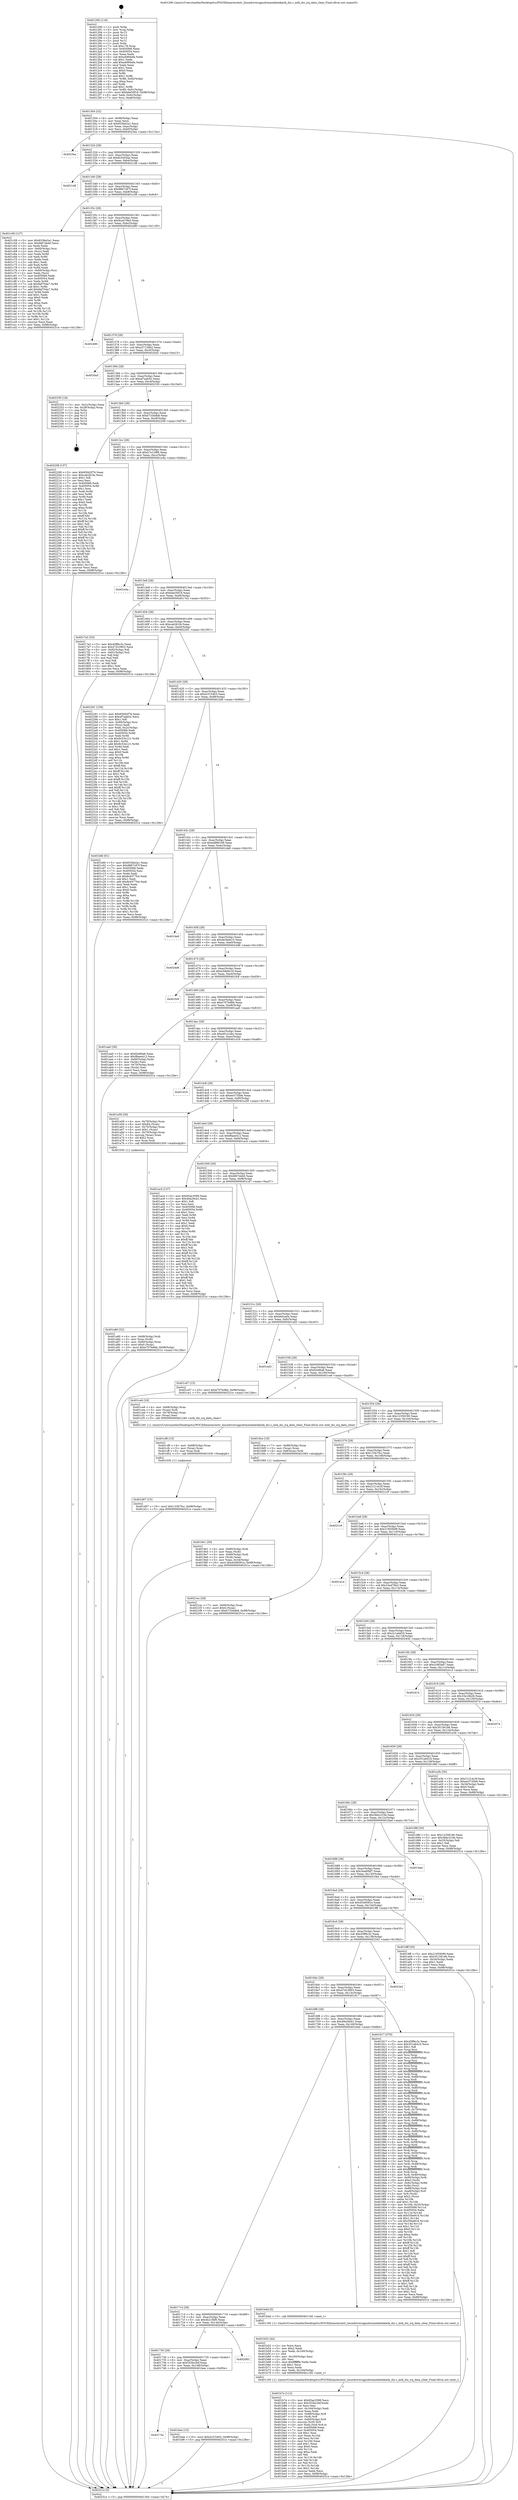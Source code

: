 digraph "0x401290" {
  label = "0x401290 (/mnt/c/Users/mathe/Desktop/tcc/POCII/binaries/extr_linuxdriversgpudrmmediatekmtk_dsi.c_mtk_dsi_irq_data_clear_Final-ollvm.out::main(0))"
  labelloc = "t"
  node[shape=record]

  Entry [label="",width=0.3,height=0.3,shape=circle,fillcolor=black,style=filled]
  "0x401304" [label="{
     0x401304 [32]\l
     | [instrs]\l
     &nbsp;&nbsp;0x401304 \<+6\>: mov -0x98(%rbp),%eax\l
     &nbsp;&nbsp;0x40130a \<+2\>: mov %eax,%ecx\l
     &nbsp;&nbsp;0x40130c \<+6\>: sub $0x8336e2a1,%ecx\l
     &nbsp;&nbsp;0x401312 \<+6\>: mov %eax,-0xac(%rbp)\l
     &nbsp;&nbsp;0x401318 \<+6\>: mov %ecx,-0xb0(%rbp)\l
     &nbsp;&nbsp;0x40131e \<+6\>: je 00000000004023ea \<main+0x115a\>\l
  }"]
  "0x4023ea" [label="{
     0x4023ea\l
  }", style=dashed]
  "0x401324" [label="{
     0x401324 [28]\l
     | [instrs]\l
     &nbsp;&nbsp;0x401324 \<+5\>: jmp 0000000000401329 \<main+0x99\>\l
     &nbsp;&nbsp;0x401329 \<+6\>: mov -0xac(%rbp),%eax\l
     &nbsp;&nbsp;0x40132f \<+5\>: sub $0x8c5450ae,%eax\l
     &nbsp;&nbsp;0x401334 \<+6\>: mov %eax,-0xb4(%rbp)\l
     &nbsp;&nbsp;0x40133a \<+6\>: je 00000000004021d8 \<main+0xf48\>\l
  }"]
  Exit [label="",width=0.3,height=0.3,shape=circle,fillcolor=black,style=filled,peripheries=2]
  "0x4021d8" [label="{
     0x4021d8\l
  }", style=dashed]
  "0x401340" [label="{
     0x401340 [28]\l
     | [instrs]\l
     &nbsp;&nbsp;0x401340 \<+5\>: jmp 0000000000401345 \<main+0xb5\>\l
     &nbsp;&nbsp;0x401345 \<+6\>: mov -0xac(%rbp),%eax\l
     &nbsp;&nbsp;0x40134b \<+5\>: sub $0x9867c87f,%eax\l
     &nbsp;&nbsp;0x401350 \<+6\>: mov %eax,-0xb8(%rbp)\l
     &nbsp;&nbsp;0x401356 \<+6\>: je 0000000000401c58 \<main+0x9c8\>\l
  }"]
  "0x401d07" [label="{
     0x401d07 [15]\l
     | [instrs]\l
     &nbsp;&nbsp;0x401d07 \<+10\>: movl $0x133b7fcc,-0x98(%rbp)\l
     &nbsp;&nbsp;0x401d11 \<+5\>: jmp 000000000040251e \<main+0x128e\>\l
  }"]
  "0x401c58" [label="{
     0x401c58 [127]\l
     | [instrs]\l
     &nbsp;&nbsp;0x401c58 \<+5\>: mov $0x8336e2a1,%eax\l
     &nbsp;&nbsp;0x401c5d \<+5\>: mov $0xfd67de40,%ecx\l
     &nbsp;&nbsp;0x401c62 \<+2\>: xor %edx,%edx\l
     &nbsp;&nbsp;0x401c64 \<+4\>: mov -0x60(%rbp),%rsi\l
     &nbsp;&nbsp;0x401c68 \<+2\>: mov (%rsi),%edi\l
     &nbsp;&nbsp;0x401c6a \<+3\>: mov %edx,%r8d\l
     &nbsp;&nbsp;0x401c6d \<+3\>: sub %edi,%r8d\l
     &nbsp;&nbsp;0x401c70 \<+2\>: mov %edx,%edi\l
     &nbsp;&nbsp;0x401c72 \<+3\>: sub $0x1,%edi\l
     &nbsp;&nbsp;0x401c75 \<+3\>: add %edi,%r8d\l
     &nbsp;&nbsp;0x401c78 \<+3\>: sub %r8d,%edx\l
     &nbsp;&nbsp;0x401c7b \<+4\>: mov -0x60(%rbp),%rsi\l
     &nbsp;&nbsp;0x401c7f \<+2\>: mov %edx,(%rsi)\l
     &nbsp;&nbsp;0x401c81 \<+7\>: mov 0x405068,%edx\l
     &nbsp;&nbsp;0x401c88 \<+7\>: mov 0x405054,%edi\l
     &nbsp;&nbsp;0x401c8f \<+3\>: mov %edx,%r8d\l
     &nbsp;&nbsp;0x401c92 \<+7\>: sub $0x9af70da7,%r8d\l
     &nbsp;&nbsp;0x401c99 \<+4\>: sub $0x1,%r8d\l
     &nbsp;&nbsp;0x401c9d \<+7\>: add $0x9af70da7,%r8d\l
     &nbsp;&nbsp;0x401ca4 \<+4\>: imul %r8d,%edx\l
     &nbsp;&nbsp;0x401ca8 \<+3\>: and $0x1,%edx\l
     &nbsp;&nbsp;0x401cab \<+3\>: cmp $0x0,%edx\l
     &nbsp;&nbsp;0x401cae \<+4\>: sete %r9b\l
     &nbsp;&nbsp;0x401cb2 \<+3\>: cmp $0xa,%edi\l
     &nbsp;&nbsp;0x401cb5 \<+4\>: setl %r10b\l
     &nbsp;&nbsp;0x401cb9 \<+3\>: mov %r9b,%r11b\l
     &nbsp;&nbsp;0x401cbc \<+3\>: and %r10b,%r11b\l
     &nbsp;&nbsp;0x401cbf \<+3\>: xor %r10b,%r9b\l
     &nbsp;&nbsp;0x401cc2 \<+3\>: or %r9b,%r11b\l
     &nbsp;&nbsp;0x401cc5 \<+4\>: test $0x1,%r11b\l
     &nbsp;&nbsp;0x401cc9 \<+3\>: cmovne %ecx,%eax\l
     &nbsp;&nbsp;0x401ccc \<+6\>: mov %eax,-0x98(%rbp)\l
     &nbsp;&nbsp;0x401cd2 \<+5\>: jmp 000000000040251e \<main+0x128e\>\l
  }"]
  "0x40135c" [label="{
     0x40135c [28]\l
     | [instrs]\l
     &nbsp;&nbsp;0x40135c \<+5\>: jmp 0000000000401361 \<main+0xd1\>\l
     &nbsp;&nbsp;0x401361 \<+6\>: mov -0xac(%rbp),%eax\l
     &nbsp;&nbsp;0x401367 \<+5\>: sub $0x9ca479a0,%eax\l
     &nbsp;&nbsp;0x40136c \<+6\>: mov %eax,-0xbc(%rbp)\l
     &nbsp;&nbsp;0x401372 \<+6\>: je 0000000000402480 \<main+0x11f0\>\l
  }"]
  "0x401cf8" [label="{
     0x401cf8 [15]\l
     | [instrs]\l
     &nbsp;&nbsp;0x401cf8 \<+4\>: mov -0x68(%rbp),%rax\l
     &nbsp;&nbsp;0x401cfc \<+3\>: mov (%rax),%rax\l
     &nbsp;&nbsp;0x401cff \<+3\>: mov %rax,%rdi\l
     &nbsp;&nbsp;0x401d02 \<+5\>: call 0000000000401030 \<free@plt\>\l
     | [calls]\l
     &nbsp;&nbsp;0x401030 \{1\} (unknown)\l
  }"]
  "0x402480" [label="{
     0x402480\l
  }", style=dashed]
  "0x401378" [label="{
     0x401378 [28]\l
     | [instrs]\l
     &nbsp;&nbsp;0x401378 \<+5\>: jmp 000000000040137d \<main+0xed\>\l
     &nbsp;&nbsp;0x40137d \<+6\>: mov -0xac(%rbp),%eax\l
     &nbsp;&nbsp;0x401383 \<+5\>: sub $0xa37126b2,%eax\l
     &nbsp;&nbsp;0x401388 \<+6\>: mov %eax,-0xc0(%rbp)\l
     &nbsp;&nbsp;0x40138e \<+6\>: je 00000000004020a5 \<main+0xe15\>\l
  }"]
  "0x40174c" [label="{
     0x40174c\l
  }", style=dashed]
  "0x4020a5" [label="{
     0x4020a5\l
  }", style=dashed]
  "0x401394" [label="{
     0x401394 [28]\l
     | [instrs]\l
     &nbsp;&nbsp;0x401394 \<+5\>: jmp 0000000000401399 \<main+0x109\>\l
     &nbsp;&nbsp;0x401399 \<+6\>: mov -0xac(%rbp),%eax\l
     &nbsp;&nbsp;0x40139f \<+5\>: sub $0xaf7aab52,%eax\l
     &nbsp;&nbsp;0x4013a4 \<+6\>: mov %eax,-0xc4(%rbp)\l
     &nbsp;&nbsp;0x4013aa \<+6\>: je 0000000000402330 \<main+0x10a0\>\l
  }"]
  "0x401bee" [label="{
     0x401bee [15]\l
     | [instrs]\l
     &nbsp;&nbsp;0x401bee \<+10\>: movl $0xd1f15403,-0x98(%rbp)\l
     &nbsp;&nbsp;0x401bf8 \<+5\>: jmp 000000000040251e \<main+0x128e\>\l
  }"]
  "0x402330" [label="{
     0x402330 [18]\l
     | [instrs]\l
     &nbsp;&nbsp;0x402330 \<+3\>: mov -0x2c(%rbp),%eax\l
     &nbsp;&nbsp;0x402333 \<+4\>: lea -0x28(%rbp),%rsp\l
     &nbsp;&nbsp;0x402337 \<+1\>: pop %rbx\l
     &nbsp;&nbsp;0x402338 \<+2\>: pop %r12\l
     &nbsp;&nbsp;0x40233a \<+2\>: pop %r13\l
     &nbsp;&nbsp;0x40233c \<+2\>: pop %r14\l
     &nbsp;&nbsp;0x40233e \<+2\>: pop %r15\l
     &nbsp;&nbsp;0x402340 \<+1\>: pop %rbp\l
     &nbsp;&nbsp;0x402341 \<+1\>: ret\l
  }"]
  "0x4013b0" [label="{
     0x4013b0 [28]\l
     | [instrs]\l
     &nbsp;&nbsp;0x4013b0 \<+5\>: jmp 00000000004013b5 \<main+0x125\>\l
     &nbsp;&nbsp;0x4013b5 \<+6\>: mov -0xac(%rbp),%eax\l
     &nbsp;&nbsp;0x4013bb \<+5\>: sub $0xb733ddb8,%eax\l
     &nbsp;&nbsp;0x4013c0 \<+6\>: mov %eax,-0xc8(%rbp)\l
     &nbsp;&nbsp;0x4013c6 \<+6\>: je 0000000000402208 \<main+0xf78\>\l
  }"]
  "0x401730" [label="{
     0x401730 [28]\l
     | [instrs]\l
     &nbsp;&nbsp;0x401730 \<+5\>: jmp 0000000000401735 \<main+0x4a5\>\l
     &nbsp;&nbsp;0x401735 \<+6\>: mov -0xac(%rbp),%eax\l
     &nbsp;&nbsp;0x40173b \<+5\>: sub $0x553bc2bf,%eax\l
     &nbsp;&nbsp;0x401740 \<+6\>: mov %eax,-0x148(%rbp)\l
     &nbsp;&nbsp;0x401746 \<+6\>: je 0000000000401bee \<main+0x95e\>\l
  }"]
  "0x402208" [label="{
     0x402208 [137]\l
     | [instrs]\l
     &nbsp;&nbsp;0x402208 \<+5\>: mov $0x650d2f76,%eax\l
     &nbsp;&nbsp;0x40220d \<+5\>: mov $0xcab261fe,%ecx\l
     &nbsp;&nbsp;0x402212 \<+2\>: mov $0x1,%dl\l
     &nbsp;&nbsp;0x402214 \<+2\>: xor %esi,%esi\l
     &nbsp;&nbsp;0x402216 \<+7\>: mov 0x405068,%edi\l
     &nbsp;&nbsp;0x40221d \<+8\>: mov 0x405054,%r8d\l
     &nbsp;&nbsp;0x402225 \<+3\>: sub $0x1,%esi\l
     &nbsp;&nbsp;0x402228 \<+3\>: mov %edi,%r9d\l
     &nbsp;&nbsp;0x40222b \<+3\>: add %esi,%r9d\l
     &nbsp;&nbsp;0x40222e \<+4\>: imul %r9d,%edi\l
     &nbsp;&nbsp;0x402232 \<+3\>: and $0x1,%edi\l
     &nbsp;&nbsp;0x402235 \<+3\>: cmp $0x0,%edi\l
     &nbsp;&nbsp;0x402238 \<+4\>: sete %r10b\l
     &nbsp;&nbsp;0x40223c \<+4\>: cmp $0xa,%r8d\l
     &nbsp;&nbsp;0x402240 \<+4\>: setl %r11b\l
     &nbsp;&nbsp;0x402244 \<+3\>: mov %r10b,%bl\l
     &nbsp;&nbsp;0x402247 \<+3\>: xor $0xff,%bl\l
     &nbsp;&nbsp;0x40224a \<+3\>: mov %r11b,%r14b\l
     &nbsp;&nbsp;0x40224d \<+4\>: xor $0xff,%r14b\l
     &nbsp;&nbsp;0x402251 \<+3\>: xor $0x1,%dl\l
     &nbsp;&nbsp;0x402254 \<+3\>: mov %bl,%r15b\l
     &nbsp;&nbsp;0x402257 \<+4\>: and $0xff,%r15b\l
     &nbsp;&nbsp;0x40225b \<+3\>: and %dl,%r10b\l
     &nbsp;&nbsp;0x40225e \<+3\>: mov %r14b,%r12b\l
     &nbsp;&nbsp;0x402261 \<+4\>: and $0xff,%r12b\l
     &nbsp;&nbsp;0x402265 \<+3\>: and %dl,%r11b\l
     &nbsp;&nbsp;0x402268 \<+3\>: or %r10b,%r15b\l
     &nbsp;&nbsp;0x40226b \<+3\>: or %r11b,%r12b\l
     &nbsp;&nbsp;0x40226e \<+3\>: xor %r12b,%r15b\l
     &nbsp;&nbsp;0x402271 \<+3\>: or %r14b,%bl\l
     &nbsp;&nbsp;0x402274 \<+3\>: xor $0xff,%bl\l
     &nbsp;&nbsp;0x402277 \<+3\>: or $0x1,%dl\l
     &nbsp;&nbsp;0x40227a \<+2\>: and %dl,%bl\l
     &nbsp;&nbsp;0x40227c \<+3\>: or %bl,%r15b\l
     &nbsp;&nbsp;0x40227f \<+4\>: test $0x1,%r15b\l
     &nbsp;&nbsp;0x402283 \<+3\>: cmovne %ecx,%eax\l
     &nbsp;&nbsp;0x402286 \<+6\>: mov %eax,-0x98(%rbp)\l
     &nbsp;&nbsp;0x40228c \<+5\>: jmp 000000000040251e \<main+0x128e\>\l
  }"]
  "0x4013cc" [label="{
     0x4013cc [28]\l
     | [instrs]\l
     &nbsp;&nbsp;0x4013cc \<+5\>: jmp 00000000004013d1 \<main+0x141\>\l
     &nbsp;&nbsp;0x4013d1 \<+6\>: mov -0xac(%rbp),%eax\l
     &nbsp;&nbsp;0x4013d7 \<+5\>: sub $0xb7e129f6,%eax\l
     &nbsp;&nbsp;0x4013dc \<+6\>: mov %eax,-0xcc(%rbp)\l
     &nbsp;&nbsp;0x4013e2 \<+6\>: je 0000000000401e4a \<main+0xbba\>\l
  }"]
  "0x402083" [label="{
     0x402083\l
  }", style=dashed]
  "0x401e4a" [label="{
     0x401e4a\l
  }", style=dashed]
  "0x4013e8" [label="{
     0x4013e8 [28]\l
     | [instrs]\l
     &nbsp;&nbsp;0x4013e8 \<+5\>: jmp 00000000004013ed \<main+0x15d\>\l
     &nbsp;&nbsp;0x4013ed \<+6\>: mov -0xac(%rbp),%eax\l
     &nbsp;&nbsp;0x4013f3 \<+5\>: sub $0xbde30f18,%eax\l
     &nbsp;&nbsp;0x4013f8 \<+6\>: mov %eax,-0xd0(%rbp)\l
     &nbsp;&nbsp;0x4013fe \<+6\>: je 00000000004017e2 \<main+0x552\>\l
  }"]
  "0x401b7e" [label="{
     0x401b7e [112]\l
     | [instrs]\l
     &nbsp;&nbsp;0x401b7e \<+5\>: mov $0x65ac3598,%ecx\l
     &nbsp;&nbsp;0x401b83 \<+5\>: mov $0x553bc2bf,%edx\l
     &nbsp;&nbsp;0x401b88 \<+2\>: xor %esi,%esi\l
     &nbsp;&nbsp;0x401b8a \<+6\>: mov -0x164(%rbp),%edi\l
     &nbsp;&nbsp;0x401b90 \<+3\>: imul %eax,%edi\l
     &nbsp;&nbsp;0x401b93 \<+4\>: mov -0x68(%rbp),%r8\l
     &nbsp;&nbsp;0x401b97 \<+3\>: mov (%r8),%r8\l
     &nbsp;&nbsp;0x401b9a \<+4\>: mov -0x60(%rbp),%r9\l
     &nbsp;&nbsp;0x401b9e \<+3\>: movslq (%r9),%r9\l
     &nbsp;&nbsp;0x401ba1 \<+4\>: mov %edi,(%r8,%r9,4)\l
     &nbsp;&nbsp;0x401ba5 \<+7\>: mov 0x405068,%eax\l
     &nbsp;&nbsp;0x401bac \<+7\>: mov 0x405054,%edi\l
     &nbsp;&nbsp;0x401bb3 \<+3\>: sub $0x1,%esi\l
     &nbsp;&nbsp;0x401bb6 \<+3\>: mov %eax,%r10d\l
     &nbsp;&nbsp;0x401bb9 \<+3\>: add %esi,%r10d\l
     &nbsp;&nbsp;0x401bbc \<+4\>: imul %r10d,%eax\l
     &nbsp;&nbsp;0x401bc0 \<+3\>: and $0x1,%eax\l
     &nbsp;&nbsp;0x401bc3 \<+3\>: cmp $0x0,%eax\l
     &nbsp;&nbsp;0x401bc6 \<+4\>: sete %r11b\l
     &nbsp;&nbsp;0x401bca \<+3\>: cmp $0xa,%edi\l
     &nbsp;&nbsp;0x401bcd \<+3\>: setl %bl\l
     &nbsp;&nbsp;0x401bd0 \<+3\>: mov %r11b,%r14b\l
     &nbsp;&nbsp;0x401bd3 \<+3\>: and %bl,%r14b\l
     &nbsp;&nbsp;0x401bd6 \<+3\>: xor %bl,%r11b\l
     &nbsp;&nbsp;0x401bd9 \<+3\>: or %r11b,%r14b\l
     &nbsp;&nbsp;0x401bdc \<+4\>: test $0x1,%r14b\l
     &nbsp;&nbsp;0x401be0 \<+3\>: cmovne %edx,%ecx\l
     &nbsp;&nbsp;0x401be3 \<+6\>: mov %ecx,-0x98(%rbp)\l
     &nbsp;&nbsp;0x401be9 \<+5\>: jmp 000000000040251e \<main+0x128e\>\l
  }"]
  "0x4017e2" [label="{
     0x4017e2 [53]\l
     | [instrs]\l
     &nbsp;&nbsp;0x4017e2 \<+5\>: mov $0x45ff4c3c,%eax\l
     &nbsp;&nbsp;0x4017e7 \<+5\>: mov $0x47d10903,%ecx\l
     &nbsp;&nbsp;0x4017ec \<+6\>: mov -0x92(%rbp),%dl\l
     &nbsp;&nbsp;0x4017f2 \<+7\>: mov -0x91(%rbp),%sil\l
     &nbsp;&nbsp;0x4017f9 \<+3\>: mov %dl,%dil\l
     &nbsp;&nbsp;0x4017fc \<+3\>: and %sil,%dil\l
     &nbsp;&nbsp;0x4017ff \<+3\>: xor %sil,%dl\l
     &nbsp;&nbsp;0x401802 \<+3\>: or %dl,%dil\l
     &nbsp;&nbsp;0x401805 \<+4\>: test $0x1,%dil\l
     &nbsp;&nbsp;0x401809 \<+3\>: cmovne %ecx,%eax\l
     &nbsp;&nbsp;0x40180c \<+6\>: mov %eax,-0x98(%rbp)\l
     &nbsp;&nbsp;0x401812 \<+5\>: jmp 000000000040251e \<main+0x128e\>\l
  }"]
  "0x401404" [label="{
     0x401404 [28]\l
     | [instrs]\l
     &nbsp;&nbsp;0x401404 \<+5\>: jmp 0000000000401409 \<main+0x179\>\l
     &nbsp;&nbsp;0x401409 \<+6\>: mov -0xac(%rbp),%eax\l
     &nbsp;&nbsp;0x40140f \<+5\>: sub $0xcab261fe,%eax\l
     &nbsp;&nbsp;0x401414 \<+6\>: mov %eax,-0xd4(%rbp)\l
     &nbsp;&nbsp;0x40141a \<+6\>: je 0000000000402291 \<main+0x1001\>\l
  }"]
  "0x40251e" [label="{
     0x40251e [5]\l
     | [instrs]\l
     &nbsp;&nbsp;0x40251e \<+5\>: jmp 0000000000401304 \<main+0x74\>\l
  }"]
  "0x401290" [label="{
     0x401290 [116]\l
     | [instrs]\l
     &nbsp;&nbsp;0x401290 \<+1\>: push %rbp\l
     &nbsp;&nbsp;0x401291 \<+3\>: mov %rsp,%rbp\l
     &nbsp;&nbsp;0x401294 \<+2\>: push %r15\l
     &nbsp;&nbsp;0x401296 \<+2\>: push %r14\l
     &nbsp;&nbsp;0x401298 \<+2\>: push %r13\l
     &nbsp;&nbsp;0x40129a \<+2\>: push %r12\l
     &nbsp;&nbsp;0x40129c \<+1\>: push %rbx\l
     &nbsp;&nbsp;0x40129d \<+7\>: sub $0x178,%rsp\l
     &nbsp;&nbsp;0x4012a4 \<+7\>: mov 0x405068,%eax\l
     &nbsp;&nbsp;0x4012ab \<+7\>: mov 0x405054,%ecx\l
     &nbsp;&nbsp;0x4012b2 \<+2\>: mov %eax,%edx\l
     &nbsp;&nbsp;0x4012b4 \<+6\>: sub $0xa4994efe,%edx\l
     &nbsp;&nbsp;0x4012ba \<+3\>: sub $0x1,%edx\l
     &nbsp;&nbsp;0x4012bd \<+6\>: add $0xa4994efe,%edx\l
     &nbsp;&nbsp;0x4012c3 \<+3\>: imul %edx,%eax\l
     &nbsp;&nbsp;0x4012c6 \<+3\>: and $0x1,%eax\l
     &nbsp;&nbsp;0x4012c9 \<+3\>: cmp $0x0,%eax\l
     &nbsp;&nbsp;0x4012cc \<+4\>: sete %r8b\l
     &nbsp;&nbsp;0x4012d0 \<+4\>: and $0x1,%r8b\l
     &nbsp;&nbsp;0x4012d4 \<+7\>: mov %r8b,-0x92(%rbp)\l
     &nbsp;&nbsp;0x4012db \<+3\>: cmp $0xa,%ecx\l
     &nbsp;&nbsp;0x4012de \<+4\>: setl %r8b\l
     &nbsp;&nbsp;0x4012e2 \<+4\>: and $0x1,%r8b\l
     &nbsp;&nbsp;0x4012e6 \<+7\>: mov %r8b,-0x91(%rbp)\l
     &nbsp;&nbsp;0x4012ed \<+10\>: movl $0xbde30f18,-0x98(%rbp)\l
     &nbsp;&nbsp;0x4012f7 \<+6\>: mov %edi,-0x9c(%rbp)\l
     &nbsp;&nbsp;0x4012fd \<+7\>: mov %rsi,-0xa8(%rbp)\l
  }"]
  "0x401b52" [label="{
     0x401b52 [44]\l
     | [instrs]\l
     &nbsp;&nbsp;0x401b52 \<+2\>: xor %ecx,%ecx\l
     &nbsp;&nbsp;0x401b54 \<+5\>: mov $0x2,%edx\l
     &nbsp;&nbsp;0x401b59 \<+6\>: mov %edx,-0x160(%rbp)\l
     &nbsp;&nbsp;0x401b5f \<+1\>: cltd\l
     &nbsp;&nbsp;0x401b60 \<+6\>: mov -0x160(%rbp),%esi\l
     &nbsp;&nbsp;0x401b66 \<+2\>: idiv %esi\l
     &nbsp;&nbsp;0x401b68 \<+6\>: imul $0xfffffffe,%edx,%edx\l
     &nbsp;&nbsp;0x401b6e \<+3\>: sub $0x1,%ecx\l
     &nbsp;&nbsp;0x401b71 \<+2\>: sub %ecx,%edx\l
     &nbsp;&nbsp;0x401b73 \<+6\>: mov %edx,-0x164(%rbp)\l
     &nbsp;&nbsp;0x401b79 \<+5\>: call 0000000000401160 \<next_i\>\l
     | [calls]\l
     &nbsp;&nbsp;0x401160 \{1\} (/mnt/c/Users/mathe/Desktop/tcc/POCII/binaries/extr_linuxdriversgpudrmmediatekmtk_dsi.c_mtk_dsi_irq_data_clear_Final-ollvm.out::next_i)\l
  }"]
  "0x402291" [label="{
     0x402291 [159]\l
     | [instrs]\l
     &nbsp;&nbsp;0x402291 \<+5\>: mov $0x650d2f76,%eax\l
     &nbsp;&nbsp;0x402296 \<+5\>: mov $0xaf7aab52,%ecx\l
     &nbsp;&nbsp;0x40229b \<+2\>: mov $0x1,%dl\l
     &nbsp;&nbsp;0x40229d \<+7\>: mov -0x90(%rbp),%rsi\l
     &nbsp;&nbsp;0x4022a4 \<+2\>: mov (%rsi),%edi\l
     &nbsp;&nbsp;0x4022a6 \<+3\>: mov %edi,-0x2c(%rbp)\l
     &nbsp;&nbsp;0x4022a9 \<+7\>: mov 0x405068,%edi\l
     &nbsp;&nbsp;0x4022b0 \<+8\>: mov 0x405054,%r8d\l
     &nbsp;&nbsp;0x4022b8 \<+3\>: mov %edi,%r9d\l
     &nbsp;&nbsp;0x4022bb \<+7\>: sub $0x9c53e121,%r9d\l
     &nbsp;&nbsp;0x4022c2 \<+4\>: sub $0x1,%r9d\l
     &nbsp;&nbsp;0x4022c6 \<+7\>: add $0x9c53e121,%r9d\l
     &nbsp;&nbsp;0x4022cd \<+4\>: imul %r9d,%edi\l
     &nbsp;&nbsp;0x4022d1 \<+3\>: and $0x1,%edi\l
     &nbsp;&nbsp;0x4022d4 \<+3\>: cmp $0x0,%edi\l
     &nbsp;&nbsp;0x4022d7 \<+4\>: sete %r10b\l
     &nbsp;&nbsp;0x4022db \<+4\>: cmp $0xa,%r8d\l
     &nbsp;&nbsp;0x4022df \<+4\>: setl %r11b\l
     &nbsp;&nbsp;0x4022e3 \<+3\>: mov %r10b,%bl\l
     &nbsp;&nbsp;0x4022e6 \<+3\>: xor $0xff,%bl\l
     &nbsp;&nbsp;0x4022e9 \<+3\>: mov %r11b,%r14b\l
     &nbsp;&nbsp;0x4022ec \<+4\>: xor $0xff,%r14b\l
     &nbsp;&nbsp;0x4022f0 \<+3\>: xor $0x1,%dl\l
     &nbsp;&nbsp;0x4022f3 \<+3\>: mov %bl,%r15b\l
     &nbsp;&nbsp;0x4022f6 \<+4\>: and $0xff,%r15b\l
     &nbsp;&nbsp;0x4022fa \<+3\>: and %dl,%r10b\l
     &nbsp;&nbsp;0x4022fd \<+3\>: mov %r14b,%r12b\l
     &nbsp;&nbsp;0x402300 \<+4\>: and $0xff,%r12b\l
     &nbsp;&nbsp;0x402304 \<+3\>: and %dl,%r11b\l
     &nbsp;&nbsp;0x402307 \<+3\>: or %r10b,%r15b\l
     &nbsp;&nbsp;0x40230a \<+3\>: or %r11b,%r12b\l
     &nbsp;&nbsp;0x40230d \<+3\>: xor %r12b,%r15b\l
     &nbsp;&nbsp;0x402310 \<+3\>: or %r14b,%bl\l
     &nbsp;&nbsp;0x402313 \<+3\>: xor $0xff,%bl\l
     &nbsp;&nbsp;0x402316 \<+3\>: or $0x1,%dl\l
     &nbsp;&nbsp;0x402319 \<+2\>: and %dl,%bl\l
     &nbsp;&nbsp;0x40231b \<+3\>: or %bl,%r15b\l
     &nbsp;&nbsp;0x40231e \<+4\>: test $0x1,%r15b\l
     &nbsp;&nbsp;0x402322 \<+3\>: cmovne %ecx,%eax\l
     &nbsp;&nbsp;0x402325 \<+6\>: mov %eax,-0x98(%rbp)\l
     &nbsp;&nbsp;0x40232b \<+5\>: jmp 000000000040251e \<main+0x128e\>\l
  }"]
  "0x401420" [label="{
     0x401420 [28]\l
     | [instrs]\l
     &nbsp;&nbsp;0x401420 \<+5\>: jmp 0000000000401425 \<main+0x195\>\l
     &nbsp;&nbsp;0x401425 \<+6\>: mov -0xac(%rbp),%eax\l
     &nbsp;&nbsp;0x40142b \<+5\>: sub $0xd1f15403,%eax\l
     &nbsp;&nbsp;0x401430 \<+6\>: mov %eax,-0xd8(%rbp)\l
     &nbsp;&nbsp;0x401436 \<+6\>: je 0000000000401bfd \<main+0x96d\>\l
  }"]
  "0x401714" [label="{
     0x401714 [28]\l
     | [instrs]\l
     &nbsp;&nbsp;0x401714 \<+5\>: jmp 0000000000401719 \<main+0x489\>\l
     &nbsp;&nbsp;0x401719 \<+6\>: mov -0xac(%rbp),%eax\l
     &nbsp;&nbsp;0x40171f \<+5\>: sub $0x4b21fbf0,%eax\l
     &nbsp;&nbsp;0x401724 \<+6\>: mov %eax,-0x144(%rbp)\l
     &nbsp;&nbsp;0x40172a \<+6\>: je 0000000000402083 \<main+0xdf3\>\l
  }"]
  "0x401bfd" [label="{
     0x401bfd [91]\l
     | [instrs]\l
     &nbsp;&nbsp;0x401bfd \<+5\>: mov $0x8336e2a1,%eax\l
     &nbsp;&nbsp;0x401c02 \<+5\>: mov $0x9867c87f,%ecx\l
     &nbsp;&nbsp;0x401c07 \<+7\>: mov 0x405068,%edx\l
     &nbsp;&nbsp;0x401c0e \<+7\>: mov 0x405054,%esi\l
     &nbsp;&nbsp;0x401c15 \<+2\>: mov %edx,%edi\l
     &nbsp;&nbsp;0x401c17 \<+6\>: sub $0x8c6577b4,%edi\l
     &nbsp;&nbsp;0x401c1d \<+3\>: sub $0x1,%edi\l
     &nbsp;&nbsp;0x401c20 \<+6\>: add $0x8c6577b4,%edi\l
     &nbsp;&nbsp;0x401c26 \<+3\>: imul %edi,%edx\l
     &nbsp;&nbsp;0x401c29 \<+3\>: and $0x1,%edx\l
     &nbsp;&nbsp;0x401c2c \<+3\>: cmp $0x0,%edx\l
     &nbsp;&nbsp;0x401c2f \<+4\>: sete %r8b\l
     &nbsp;&nbsp;0x401c33 \<+3\>: cmp $0xa,%esi\l
     &nbsp;&nbsp;0x401c36 \<+4\>: setl %r9b\l
     &nbsp;&nbsp;0x401c3a \<+3\>: mov %r8b,%r10b\l
     &nbsp;&nbsp;0x401c3d \<+3\>: and %r9b,%r10b\l
     &nbsp;&nbsp;0x401c40 \<+3\>: xor %r9b,%r8b\l
     &nbsp;&nbsp;0x401c43 \<+3\>: or %r8b,%r10b\l
     &nbsp;&nbsp;0x401c46 \<+4\>: test $0x1,%r10b\l
     &nbsp;&nbsp;0x401c4a \<+3\>: cmovne %ecx,%eax\l
     &nbsp;&nbsp;0x401c4d \<+6\>: mov %eax,-0x98(%rbp)\l
     &nbsp;&nbsp;0x401c53 \<+5\>: jmp 000000000040251e \<main+0x128e\>\l
  }"]
  "0x40143c" [label="{
     0x40143c [28]\l
     | [instrs]\l
     &nbsp;&nbsp;0x40143c \<+5\>: jmp 0000000000401441 \<main+0x1b1\>\l
     &nbsp;&nbsp;0x401441 \<+6\>: mov -0xac(%rbp),%eax\l
     &nbsp;&nbsp;0x401447 \<+5\>: sub $0xddf96199,%eax\l
     &nbsp;&nbsp;0x40144c \<+6\>: mov %eax,-0xdc(%rbp)\l
     &nbsp;&nbsp;0x401452 \<+6\>: je 0000000000401da9 \<main+0xb19\>\l
  }"]
  "0x401b4d" [label="{
     0x401b4d [5]\l
     | [instrs]\l
     &nbsp;&nbsp;0x401b4d \<+5\>: call 0000000000401160 \<next_i\>\l
     | [calls]\l
     &nbsp;&nbsp;0x401160 \{1\} (/mnt/c/Users/mathe/Desktop/tcc/POCII/binaries/extr_linuxdriversgpudrmmediatekmtk_dsi.c_mtk_dsi_irq_data_clear_Final-ollvm.out::next_i)\l
  }"]
  "0x401da9" [label="{
     0x401da9\l
  }", style=dashed]
  "0x401458" [label="{
     0x401458 [28]\l
     | [instrs]\l
     &nbsp;&nbsp;0x401458 \<+5\>: jmp 000000000040145d \<main+0x1cd\>\l
     &nbsp;&nbsp;0x40145d \<+6\>: mov -0xac(%rbp),%eax\l
     &nbsp;&nbsp;0x401463 \<+5\>: sub $0xde3bde15,%eax\l
     &nbsp;&nbsp;0x401468 \<+6\>: mov %eax,-0xe0(%rbp)\l
     &nbsp;&nbsp;0x40146e \<+6\>: je 00000000004024d6 \<main+0x1246\>\l
  }"]
  "0x401a80" [label="{
     0x401a80 [32]\l
     | [instrs]\l
     &nbsp;&nbsp;0x401a80 \<+4\>: mov -0x68(%rbp),%rdi\l
     &nbsp;&nbsp;0x401a84 \<+3\>: mov %rax,(%rdi)\l
     &nbsp;&nbsp;0x401a87 \<+4\>: mov -0x60(%rbp),%rax\l
     &nbsp;&nbsp;0x401a8b \<+6\>: movl $0x0,(%rax)\l
     &nbsp;&nbsp;0x401a91 \<+10\>: movl $0xe707bd8d,-0x98(%rbp)\l
     &nbsp;&nbsp;0x401a9b \<+5\>: jmp 000000000040251e \<main+0x128e\>\l
  }"]
  "0x4024d6" [label="{
     0x4024d6\l
  }", style=dashed]
  "0x401474" [label="{
     0x401474 [28]\l
     | [instrs]\l
     &nbsp;&nbsp;0x401474 \<+5\>: jmp 0000000000401479 \<main+0x1e9\>\l
     &nbsp;&nbsp;0x401479 \<+6\>: mov -0xac(%rbp),%eax\l
     &nbsp;&nbsp;0x40147f \<+5\>: sub $0xe3db6e16,%eax\l
     &nbsp;&nbsp;0x401484 \<+6\>: mov %eax,-0xe4(%rbp)\l
     &nbsp;&nbsp;0x40148a \<+6\>: je 0000000000401fc6 \<main+0xd36\>\l
  }"]
  "0x4019e1" [label="{
     0x4019e1 [30]\l
     | [instrs]\l
     &nbsp;&nbsp;0x4019e1 \<+4\>: mov -0x80(%rbp),%rdi\l
     &nbsp;&nbsp;0x4019e5 \<+2\>: mov %eax,(%rdi)\l
     &nbsp;&nbsp;0x4019e7 \<+4\>: mov -0x80(%rbp),%rdi\l
     &nbsp;&nbsp;0x4019eb \<+2\>: mov (%rdi),%eax\l
     &nbsp;&nbsp;0x4019ed \<+3\>: mov %eax,-0x34(%rbp)\l
     &nbsp;&nbsp;0x4019f0 \<+10\>: movl $0x4549591e,-0x98(%rbp)\l
     &nbsp;&nbsp;0x4019fa \<+5\>: jmp 000000000040251e \<main+0x128e\>\l
  }"]
  "0x401fc6" [label="{
     0x401fc6\l
  }", style=dashed]
  "0x401490" [label="{
     0x401490 [28]\l
     | [instrs]\l
     &nbsp;&nbsp;0x401490 \<+5\>: jmp 0000000000401495 \<main+0x205\>\l
     &nbsp;&nbsp;0x401495 \<+6\>: mov -0xac(%rbp),%eax\l
     &nbsp;&nbsp;0x40149b \<+5\>: sub $0xe707bd8d,%eax\l
     &nbsp;&nbsp;0x4014a0 \<+6\>: mov %eax,-0xe8(%rbp)\l
     &nbsp;&nbsp;0x4014a6 \<+6\>: je 0000000000401aa0 \<main+0x810\>\l
  }"]
  "0x4016f8" [label="{
     0x4016f8 [28]\l
     | [instrs]\l
     &nbsp;&nbsp;0x4016f8 \<+5\>: jmp 00000000004016fd \<main+0x46d\>\l
     &nbsp;&nbsp;0x4016fd \<+6\>: mov -0xac(%rbp),%eax\l
     &nbsp;&nbsp;0x401703 \<+5\>: sub $0x49a29cb1,%eax\l
     &nbsp;&nbsp;0x401708 \<+6\>: mov %eax,-0x140(%rbp)\l
     &nbsp;&nbsp;0x40170e \<+6\>: je 0000000000401b4d \<main+0x8bd\>\l
  }"]
  "0x401aa0" [label="{
     0x401aa0 [36]\l
     | [instrs]\l
     &nbsp;&nbsp;0x401aa0 \<+5\>: mov $0xf2e96a6,%eax\l
     &nbsp;&nbsp;0x401aa5 \<+5\>: mov $0xf8aee412,%ecx\l
     &nbsp;&nbsp;0x401aaa \<+4\>: mov -0x60(%rbp),%rdx\l
     &nbsp;&nbsp;0x401aae \<+2\>: mov (%rdx),%esi\l
     &nbsp;&nbsp;0x401ab0 \<+4\>: mov -0x70(%rbp),%rdx\l
     &nbsp;&nbsp;0x401ab4 \<+2\>: cmp (%rdx),%esi\l
     &nbsp;&nbsp;0x401ab6 \<+3\>: cmovl %ecx,%eax\l
     &nbsp;&nbsp;0x401ab9 \<+6\>: mov %eax,-0x98(%rbp)\l
     &nbsp;&nbsp;0x401abf \<+5\>: jmp 000000000040251e \<main+0x128e\>\l
  }"]
  "0x4014ac" [label="{
     0x4014ac [28]\l
     | [instrs]\l
     &nbsp;&nbsp;0x4014ac \<+5\>: jmp 00000000004014b1 \<main+0x221\>\l
     &nbsp;&nbsp;0x4014b1 \<+6\>: mov -0xac(%rbp),%eax\l
     &nbsp;&nbsp;0x4014b7 \<+5\>: sub $0xe81e1ebc,%eax\l
     &nbsp;&nbsp;0x4014bc \<+6\>: mov %eax,-0xec(%rbp)\l
     &nbsp;&nbsp;0x4014c2 \<+6\>: je 0000000000401d16 \<main+0xa86\>\l
  }"]
  "0x401817" [label="{
     0x401817 [376]\l
     | [instrs]\l
     &nbsp;&nbsp;0x401817 \<+5\>: mov $0x45ff4c3c,%eax\l
     &nbsp;&nbsp;0x40181c \<+5\>: mov $0x351a6416,%ecx\l
     &nbsp;&nbsp;0x401821 \<+2\>: mov $0x1,%dl\l
     &nbsp;&nbsp;0x401823 \<+3\>: mov %rsp,%rsi\l
     &nbsp;&nbsp;0x401826 \<+4\>: add $0xfffffffffffffff0,%rsi\l
     &nbsp;&nbsp;0x40182a \<+3\>: mov %rsi,%rsp\l
     &nbsp;&nbsp;0x40182d \<+7\>: mov %rsi,-0x90(%rbp)\l
     &nbsp;&nbsp;0x401834 \<+3\>: mov %rsp,%rsi\l
     &nbsp;&nbsp;0x401837 \<+4\>: add $0xfffffffffffffff0,%rsi\l
     &nbsp;&nbsp;0x40183b \<+3\>: mov %rsi,%rsp\l
     &nbsp;&nbsp;0x40183e \<+3\>: mov %rsp,%rdi\l
     &nbsp;&nbsp;0x401841 \<+4\>: add $0xfffffffffffffff0,%rdi\l
     &nbsp;&nbsp;0x401845 \<+3\>: mov %rdi,%rsp\l
     &nbsp;&nbsp;0x401848 \<+7\>: mov %rdi,-0x88(%rbp)\l
     &nbsp;&nbsp;0x40184f \<+3\>: mov %rsp,%rdi\l
     &nbsp;&nbsp;0x401852 \<+4\>: add $0xfffffffffffffff0,%rdi\l
     &nbsp;&nbsp;0x401856 \<+3\>: mov %rdi,%rsp\l
     &nbsp;&nbsp;0x401859 \<+4\>: mov %rdi,-0x80(%rbp)\l
     &nbsp;&nbsp;0x40185d \<+3\>: mov %rsp,%rdi\l
     &nbsp;&nbsp;0x401860 \<+4\>: add $0xfffffffffffffff0,%rdi\l
     &nbsp;&nbsp;0x401864 \<+3\>: mov %rdi,%rsp\l
     &nbsp;&nbsp;0x401867 \<+4\>: mov %rdi,-0x78(%rbp)\l
     &nbsp;&nbsp;0x40186b \<+3\>: mov %rsp,%rdi\l
     &nbsp;&nbsp;0x40186e \<+4\>: add $0xfffffffffffffff0,%rdi\l
     &nbsp;&nbsp;0x401872 \<+3\>: mov %rdi,%rsp\l
     &nbsp;&nbsp;0x401875 \<+4\>: mov %rdi,-0x70(%rbp)\l
     &nbsp;&nbsp;0x401879 \<+3\>: mov %rsp,%rdi\l
     &nbsp;&nbsp;0x40187c \<+4\>: add $0xfffffffffffffff0,%rdi\l
     &nbsp;&nbsp;0x401880 \<+3\>: mov %rdi,%rsp\l
     &nbsp;&nbsp;0x401883 \<+4\>: mov %rdi,-0x68(%rbp)\l
     &nbsp;&nbsp;0x401887 \<+3\>: mov %rsp,%rdi\l
     &nbsp;&nbsp;0x40188a \<+4\>: add $0xfffffffffffffff0,%rdi\l
     &nbsp;&nbsp;0x40188e \<+3\>: mov %rdi,%rsp\l
     &nbsp;&nbsp;0x401891 \<+4\>: mov %rdi,-0x60(%rbp)\l
     &nbsp;&nbsp;0x401895 \<+3\>: mov %rsp,%rdi\l
     &nbsp;&nbsp;0x401898 \<+4\>: add $0xfffffffffffffff0,%rdi\l
     &nbsp;&nbsp;0x40189c \<+3\>: mov %rdi,%rsp\l
     &nbsp;&nbsp;0x40189f \<+4\>: mov %rdi,-0x58(%rbp)\l
     &nbsp;&nbsp;0x4018a3 \<+3\>: mov %rsp,%rdi\l
     &nbsp;&nbsp;0x4018a6 \<+4\>: add $0xfffffffffffffff0,%rdi\l
     &nbsp;&nbsp;0x4018aa \<+3\>: mov %rdi,%rsp\l
     &nbsp;&nbsp;0x4018ad \<+4\>: mov %rdi,-0x50(%rbp)\l
     &nbsp;&nbsp;0x4018b1 \<+3\>: mov %rsp,%rdi\l
     &nbsp;&nbsp;0x4018b4 \<+4\>: add $0xfffffffffffffff0,%rdi\l
     &nbsp;&nbsp;0x4018b8 \<+3\>: mov %rdi,%rsp\l
     &nbsp;&nbsp;0x4018bb \<+4\>: mov %rdi,-0x48(%rbp)\l
     &nbsp;&nbsp;0x4018bf \<+3\>: mov %rsp,%rdi\l
     &nbsp;&nbsp;0x4018c2 \<+4\>: add $0xfffffffffffffff0,%rdi\l
     &nbsp;&nbsp;0x4018c6 \<+3\>: mov %rdi,%rsp\l
     &nbsp;&nbsp;0x4018c9 \<+4\>: mov %rdi,-0x40(%rbp)\l
     &nbsp;&nbsp;0x4018cd \<+7\>: mov -0x90(%rbp),%rdi\l
     &nbsp;&nbsp;0x4018d4 \<+6\>: movl $0x0,(%rdi)\l
     &nbsp;&nbsp;0x4018da \<+7\>: mov -0x9c(%rbp),%r8d\l
     &nbsp;&nbsp;0x4018e1 \<+3\>: mov %r8d,(%rsi)\l
     &nbsp;&nbsp;0x4018e4 \<+7\>: mov -0x88(%rbp),%rdi\l
     &nbsp;&nbsp;0x4018eb \<+7\>: mov -0xa8(%rbp),%r9\l
     &nbsp;&nbsp;0x4018f2 \<+3\>: mov %r9,(%rdi)\l
     &nbsp;&nbsp;0x4018f5 \<+3\>: cmpl $0x2,(%rsi)\l
     &nbsp;&nbsp;0x4018f8 \<+4\>: setne %r10b\l
     &nbsp;&nbsp;0x4018fc \<+4\>: and $0x1,%r10b\l
     &nbsp;&nbsp;0x401900 \<+4\>: mov %r10b,-0x35(%rbp)\l
     &nbsp;&nbsp;0x401904 \<+8\>: mov 0x405068,%r11d\l
     &nbsp;&nbsp;0x40190c \<+7\>: mov 0x405054,%ebx\l
     &nbsp;&nbsp;0x401913 \<+3\>: mov %r11d,%r14d\l
     &nbsp;&nbsp;0x401916 \<+7\>: add $0x55be816,%r14d\l
     &nbsp;&nbsp;0x40191d \<+4\>: sub $0x1,%r14d\l
     &nbsp;&nbsp;0x401921 \<+7\>: sub $0x55be816,%r14d\l
     &nbsp;&nbsp;0x401928 \<+4\>: imul %r14d,%r11d\l
     &nbsp;&nbsp;0x40192c \<+4\>: and $0x1,%r11d\l
     &nbsp;&nbsp;0x401930 \<+4\>: cmp $0x0,%r11d\l
     &nbsp;&nbsp;0x401934 \<+4\>: sete %r10b\l
     &nbsp;&nbsp;0x401938 \<+3\>: cmp $0xa,%ebx\l
     &nbsp;&nbsp;0x40193b \<+4\>: setl %r15b\l
     &nbsp;&nbsp;0x40193f \<+3\>: mov %r10b,%r12b\l
     &nbsp;&nbsp;0x401942 \<+4\>: xor $0xff,%r12b\l
     &nbsp;&nbsp;0x401946 \<+3\>: mov %r15b,%r13b\l
     &nbsp;&nbsp;0x401949 \<+4\>: xor $0xff,%r13b\l
     &nbsp;&nbsp;0x40194d \<+3\>: xor $0x1,%dl\l
     &nbsp;&nbsp;0x401950 \<+3\>: mov %r12b,%sil\l
     &nbsp;&nbsp;0x401953 \<+4\>: and $0xff,%sil\l
     &nbsp;&nbsp;0x401957 \<+3\>: and %dl,%r10b\l
     &nbsp;&nbsp;0x40195a \<+3\>: mov %r13b,%dil\l
     &nbsp;&nbsp;0x40195d \<+4\>: and $0xff,%dil\l
     &nbsp;&nbsp;0x401961 \<+3\>: and %dl,%r15b\l
     &nbsp;&nbsp;0x401964 \<+3\>: or %r10b,%sil\l
     &nbsp;&nbsp;0x401967 \<+3\>: or %r15b,%dil\l
     &nbsp;&nbsp;0x40196a \<+3\>: xor %dil,%sil\l
     &nbsp;&nbsp;0x40196d \<+3\>: or %r13b,%r12b\l
     &nbsp;&nbsp;0x401970 \<+4\>: xor $0xff,%r12b\l
     &nbsp;&nbsp;0x401974 \<+3\>: or $0x1,%dl\l
     &nbsp;&nbsp;0x401977 \<+3\>: and %dl,%r12b\l
     &nbsp;&nbsp;0x40197a \<+3\>: or %r12b,%sil\l
     &nbsp;&nbsp;0x40197d \<+4\>: test $0x1,%sil\l
     &nbsp;&nbsp;0x401981 \<+3\>: cmovne %ecx,%eax\l
     &nbsp;&nbsp;0x401984 \<+6\>: mov %eax,-0x98(%rbp)\l
     &nbsp;&nbsp;0x40198a \<+5\>: jmp 000000000040251e \<main+0x128e\>\l
  }"]
  "0x401d16" [label="{
     0x401d16\l
  }", style=dashed]
  "0x4014c8" [label="{
     0x4014c8 [28]\l
     | [instrs]\l
     &nbsp;&nbsp;0x4014c8 \<+5\>: jmp 00000000004014cd \<main+0x23d\>\l
     &nbsp;&nbsp;0x4014cd \<+6\>: mov -0xac(%rbp),%eax\l
     &nbsp;&nbsp;0x4014d3 \<+5\>: sub $0xee3735b6,%eax\l
     &nbsp;&nbsp;0x4014d8 \<+6\>: mov %eax,-0xf0(%rbp)\l
     &nbsp;&nbsp;0x4014de \<+6\>: je 0000000000401a59 \<main+0x7c9\>\l
  }"]
  "0x4016dc" [label="{
     0x4016dc [28]\l
     | [instrs]\l
     &nbsp;&nbsp;0x4016dc \<+5\>: jmp 00000000004016e1 \<main+0x451\>\l
     &nbsp;&nbsp;0x4016e1 \<+6\>: mov -0xac(%rbp),%eax\l
     &nbsp;&nbsp;0x4016e7 \<+5\>: sub $0x47d10903,%eax\l
     &nbsp;&nbsp;0x4016ec \<+6\>: mov %eax,-0x13c(%rbp)\l
     &nbsp;&nbsp;0x4016f2 \<+6\>: je 0000000000401817 \<main+0x587\>\l
  }"]
  "0x401a59" [label="{
     0x401a59 [39]\l
     | [instrs]\l
     &nbsp;&nbsp;0x401a59 \<+4\>: mov -0x78(%rbp),%rax\l
     &nbsp;&nbsp;0x401a5d \<+6\>: movl $0x64,(%rax)\l
     &nbsp;&nbsp;0x401a63 \<+4\>: mov -0x70(%rbp),%rax\l
     &nbsp;&nbsp;0x401a67 \<+6\>: movl $0x1,(%rax)\l
     &nbsp;&nbsp;0x401a6d \<+4\>: mov -0x70(%rbp),%rax\l
     &nbsp;&nbsp;0x401a71 \<+3\>: movslq (%rax),%rax\l
     &nbsp;&nbsp;0x401a74 \<+4\>: shl $0x2,%rax\l
     &nbsp;&nbsp;0x401a78 \<+3\>: mov %rax,%rdi\l
     &nbsp;&nbsp;0x401a7b \<+5\>: call 0000000000401050 \<malloc@plt\>\l
     | [calls]\l
     &nbsp;&nbsp;0x401050 \{1\} (unknown)\l
  }"]
  "0x4014e4" [label="{
     0x4014e4 [28]\l
     | [instrs]\l
     &nbsp;&nbsp;0x4014e4 \<+5\>: jmp 00000000004014e9 \<main+0x259\>\l
     &nbsp;&nbsp;0x4014e9 \<+6\>: mov -0xac(%rbp),%eax\l
     &nbsp;&nbsp;0x4014ef \<+5\>: sub $0xf8aee412,%eax\l
     &nbsp;&nbsp;0x4014f4 \<+6\>: mov %eax,-0xf4(%rbp)\l
     &nbsp;&nbsp;0x4014fa \<+6\>: je 0000000000401ac4 \<main+0x834\>\l
  }"]
  "0x402342" [label="{
     0x402342\l
  }", style=dashed]
  "0x401ac4" [label="{
     0x401ac4 [137]\l
     | [instrs]\l
     &nbsp;&nbsp;0x401ac4 \<+5\>: mov $0x65ac3598,%eax\l
     &nbsp;&nbsp;0x401ac9 \<+5\>: mov $0x49a29cb1,%ecx\l
     &nbsp;&nbsp;0x401ace \<+2\>: mov $0x1,%dl\l
     &nbsp;&nbsp;0x401ad0 \<+2\>: xor %esi,%esi\l
     &nbsp;&nbsp;0x401ad2 \<+7\>: mov 0x405068,%edi\l
     &nbsp;&nbsp;0x401ad9 \<+8\>: mov 0x405054,%r8d\l
     &nbsp;&nbsp;0x401ae1 \<+3\>: sub $0x1,%esi\l
     &nbsp;&nbsp;0x401ae4 \<+3\>: mov %edi,%r9d\l
     &nbsp;&nbsp;0x401ae7 \<+3\>: add %esi,%r9d\l
     &nbsp;&nbsp;0x401aea \<+4\>: imul %r9d,%edi\l
     &nbsp;&nbsp;0x401aee \<+3\>: and $0x1,%edi\l
     &nbsp;&nbsp;0x401af1 \<+3\>: cmp $0x0,%edi\l
     &nbsp;&nbsp;0x401af4 \<+4\>: sete %r10b\l
     &nbsp;&nbsp;0x401af8 \<+4\>: cmp $0xa,%r8d\l
     &nbsp;&nbsp;0x401afc \<+4\>: setl %r11b\l
     &nbsp;&nbsp;0x401b00 \<+3\>: mov %r10b,%bl\l
     &nbsp;&nbsp;0x401b03 \<+3\>: xor $0xff,%bl\l
     &nbsp;&nbsp;0x401b06 \<+3\>: mov %r11b,%r14b\l
     &nbsp;&nbsp;0x401b09 \<+4\>: xor $0xff,%r14b\l
     &nbsp;&nbsp;0x401b0d \<+3\>: xor $0x1,%dl\l
     &nbsp;&nbsp;0x401b10 \<+3\>: mov %bl,%r15b\l
     &nbsp;&nbsp;0x401b13 \<+4\>: and $0xff,%r15b\l
     &nbsp;&nbsp;0x401b17 \<+3\>: and %dl,%r10b\l
     &nbsp;&nbsp;0x401b1a \<+3\>: mov %r14b,%r12b\l
     &nbsp;&nbsp;0x401b1d \<+4\>: and $0xff,%r12b\l
     &nbsp;&nbsp;0x401b21 \<+3\>: and %dl,%r11b\l
     &nbsp;&nbsp;0x401b24 \<+3\>: or %r10b,%r15b\l
     &nbsp;&nbsp;0x401b27 \<+3\>: or %r11b,%r12b\l
     &nbsp;&nbsp;0x401b2a \<+3\>: xor %r12b,%r15b\l
     &nbsp;&nbsp;0x401b2d \<+3\>: or %r14b,%bl\l
     &nbsp;&nbsp;0x401b30 \<+3\>: xor $0xff,%bl\l
     &nbsp;&nbsp;0x401b33 \<+3\>: or $0x1,%dl\l
     &nbsp;&nbsp;0x401b36 \<+2\>: and %dl,%bl\l
     &nbsp;&nbsp;0x401b38 \<+3\>: or %bl,%r15b\l
     &nbsp;&nbsp;0x401b3b \<+4\>: test $0x1,%r15b\l
     &nbsp;&nbsp;0x401b3f \<+3\>: cmovne %ecx,%eax\l
     &nbsp;&nbsp;0x401b42 \<+6\>: mov %eax,-0x98(%rbp)\l
     &nbsp;&nbsp;0x401b48 \<+5\>: jmp 000000000040251e \<main+0x128e\>\l
  }"]
  "0x401500" [label="{
     0x401500 [28]\l
     | [instrs]\l
     &nbsp;&nbsp;0x401500 \<+5\>: jmp 0000000000401505 \<main+0x275\>\l
     &nbsp;&nbsp;0x401505 \<+6\>: mov -0xac(%rbp),%eax\l
     &nbsp;&nbsp;0x40150b \<+5\>: sub $0xfd67de40,%eax\l
     &nbsp;&nbsp;0x401510 \<+6\>: mov %eax,-0xf8(%rbp)\l
     &nbsp;&nbsp;0x401516 \<+6\>: je 0000000000401cd7 \<main+0xa47\>\l
  }"]
  "0x4016c0" [label="{
     0x4016c0 [28]\l
     | [instrs]\l
     &nbsp;&nbsp;0x4016c0 \<+5\>: jmp 00000000004016c5 \<main+0x435\>\l
     &nbsp;&nbsp;0x4016c5 \<+6\>: mov -0xac(%rbp),%eax\l
     &nbsp;&nbsp;0x4016cb \<+5\>: sub $0x45ff4c3c,%eax\l
     &nbsp;&nbsp;0x4016d0 \<+6\>: mov %eax,-0x138(%rbp)\l
     &nbsp;&nbsp;0x4016d6 \<+6\>: je 0000000000402342 \<main+0x10b2\>\l
  }"]
  "0x401cd7" [label="{
     0x401cd7 [15]\l
     | [instrs]\l
     &nbsp;&nbsp;0x401cd7 \<+10\>: movl $0xe707bd8d,-0x98(%rbp)\l
     &nbsp;&nbsp;0x401ce1 \<+5\>: jmp 000000000040251e \<main+0x128e\>\l
  }"]
  "0x40151c" [label="{
     0x40151c [28]\l
     | [instrs]\l
     &nbsp;&nbsp;0x40151c \<+5\>: jmp 0000000000401521 \<main+0x291\>\l
     &nbsp;&nbsp;0x401521 \<+6\>: mov -0xac(%rbp),%eax\l
     &nbsp;&nbsp;0x401527 \<+5\>: sub $0xb64ca0a,%eax\l
     &nbsp;&nbsp;0x40152c \<+6\>: mov %eax,-0xfc(%rbp)\l
     &nbsp;&nbsp;0x401532 \<+6\>: je 0000000000401ed3 \<main+0xc43\>\l
  }"]
  "0x4019ff" [label="{
     0x4019ff [30]\l
     | [instrs]\l
     &nbsp;&nbsp;0x4019ff \<+5\>: mov $0x21955b99,%eax\l
     &nbsp;&nbsp;0x401a04 \<+5\>: mov $0x35156166,%ecx\l
     &nbsp;&nbsp;0x401a09 \<+3\>: mov -0x34(%rbp),%edx\l
     &nbsp;&nbsp;0x401a0c \<+3\>: cmp $0x1,%edx\l
     &nbsp;&nbsp;0x401a0f \<+3\>: cmovl %ecx,%eax\l
     &nbsp;&nbsp;0x401a12 \<+6\>: mov %eax,-0x98(%rbp)\l
     &nbsp;&nbsp;0x401a18 \<+5\>: jmp 000000000040251e \<main+0x128e\>\l
  }"]
  "0x401ed3" [label="{
     0x401ed3\l
  }", style=dashed]
  "0x401538" [label="{
     0x401538 [28]\l
     | [instrs]\l
     &nbsp;&nbsp;0x401538 \<+5\>: jmp 000000000040153d \<main+0x2ad\>\l
     &nbsp;&nbsp;0x40153d \<+6\>: mov -0xac(%rbp),%eax\l
     &nbsp;&nbsp;0x401543 \<+5\>: sub $0xf2e96a6,%eax\l
     &nbsp;&nbsp;0x401548 \<+6\>: mov %eax,-0x100(%rbp)\l
     &nbsp;&nbsp;0x40154e \<+6\>: je 0000000000401ce6 \<main+0xa56\>\l
  }"]
  "0x4016a4" [label="{
     0x4016a4 [28]\l
     | [instrs]\l
     &nbsp;&nbsp;0x4016a4 \<+5\>: jmp 00000000004016a9 \<main+0x419\>\l
     &nbsp;&nbsp;0x4016a9 \<+6\>: mov -0xac(%rbp),%eax\l
     &nbsp;&nbsp;0x4016af \<+5\>: sub $0x4549591e,%eax\l
     &nbsp;&nbsp;0x4016b4 \<+6\>: mov %eax,-0x134(%rbp)\l
     &nbsp;&nbsp;0x4016ba \<+6\>: je 00000000004019ff \<main+0x76f\>\l
  }"]
  "0x401ce6" [label="{
     0x401ce6 [18]\l
     | [instrs]\l
     &nbsp;&nbsp;0x401ce6 \<+4\>: mov -0x68(%rbp),%rax\l
     &nbsp;&nbsp;0x401cea \<+3\>: mov (%rax),%rdi\l
     &nbsp;&nbsp;0x401ced \<+4\>: mov -0x78(%rbp),%rax\l
     &nbsp;&nbsp;0x401cf1 \<+2\>: mov (%rax),%esi\l
     &nbsp;&nbsp;0x401cf3 \<+5\>: call 0000000000401240 \<mtk_dsi_irq_data_clear\>\l
     | [calls]\l
     &nbsp;&nbsp;0x401240 \{1\} (/mnt/c/Users/mathe/Desktop/tcc/POCII/binaries/extr_linuxdriversgpudrmmediatekmtk_dsi.c_mtk_dsi_irq_data_clear_Final-ollvm.out::mtk_dsi_irq_data_clear)\l
  }"]
  "0x401554" [label="{
     0x401554 [28]\l
     | [instrs]\l
     &nbsp;&nbsp;0x401554 \<+5\>: jmp 0000000000401559 \<main+0x2c9\>\l
     &nbsp;&nbsp;0x401559 \<+6\>: mov -0xac(%rbp),%eax\l
     &nbsp;&nbsp;0x40155f \<+5\>: sub $0x12358190,%eax\l
     &nbsp;&nbsp;0x401564 \<+6\>: mov %eax,-0x104(%rbp)\l
     &nbsp;&nbsp;0x40156a \<+6\>: je 00000000004019ce \<main+0x73e\>\l
  }"]
  "0x401f4d" [label="{
     0x401f4d\l
  }", style=dashed]
  "0x4019ce" [label="{
     0x4019ce [19]\l
     | [instrs]\l
     &nbsp;&nbsp;0x4019ce \<+7\>: mov -0x88(%rbp),%rax\l
     &nbsp;&nbsp;0x4019d5 \<+3\>: mov (%rax),%rax\l
     &nbsp;&nbsp;0x4019d8 \<+4\>: mov 0x8(%rax),%rdi\l
     &nbsp;&nbsp;0x4019dc \<+5\>: call 0000000000401060 \<atoi@plt\>\l
     | [calls]\l
     &nbsp;&nbsp;0x401060 \{1\} (unknown)\l
  }"]
  "0x401570" [label="{
     0x401570 [28]\l
     | [instrs]\l
     &nbsp;&nbsp;0x401570 \<+5\>: jmp 0000000000401575 \<main+0x2e5\>\l
     &nbsp;&nbsp;0x401575 \<+6\>: mov -0xac(%rbp),%eax\l
     &nbsp;&nbsp;0x40157b \<+5\>: sub $0x133b7fcc,%eax\l
     &nbsp;&nbsp;0x401580 \<+6\>: mov %eax,-0x108(%rbp)\l
     &nbsp;&nbsp;0x401586 \<+6\>: je 00000000004021ec \<main+0xf5c\>\l
  }"]
  "0x401688" [label="{
     0x401688 [28]\l
     | [instrs]\l
     &nbsp;&nbsp;0x401688 \<+5\>: jmp 000000000040168d \<main+0x3fd\>\l
     &nbsp;&nbsp;0x40168d \<+6\>: mov -0xac(%rbp),%eax\l
     &nbsp;&nbsp;0x401693 \<+5\>: sub $0x3ea60bf7,%eax\l
     &nbsp;&nbsp;0x401698 \<+6\>: mov %eax,-0x130(%rbp)\l
     &nbsp;&nbsp;0x40169e \<+6\>: je 0000000000401f4d \<main+0xcbd\>\l
  }"]
  "0x4021ec" [label="{
     0x4021ec [28]\l
     | [instrs]\l
     &nbsp;&nbsp;0x4021ec \<+7\>: mov -0x90(%rbp),%rax\l
     &nbsp;&nbsp;0x4021f3 \<+6\>: movl $0x0,(%rax)\l
     &nbsp;&nbsp;0x4021f9 \<+10\>: movl $0xb733ddb8,-0x98(%rbp)\l
     &nbsp;&nbsp;0x402203 \<+5\>: jmp 000000000040251e \<main+0x128e\>\l
  }"]
  "0x40158c" [label="{
     0x40158c [28]\l
     | [instrs]\l
     &nbsp;&nbsp;0x40158c \<+5\>: jmp 0000000000401591 \<main+0x301\>\l
     &nbsp;&nbsp;0x401591 \<+6\>: mov -0xac(%rbp),%eax\l
     &nbsp;&nbsp;0x401597 \<+5\>: sub $0x21214c3f,%eax\l
     &nbsp;&nbsp;0x40159c \<+6\>: mov %eax,-0x10c(%rbp)\l
     &nbsp;&nbsp;0x4015a2 \<+6\>: je 00000000004021c9 \<main+0xf39\>\l
  }"]
  "0x4019ad" [label="{
     0x4019ad\l
  }", style=dashed]
  "0x4021c9" [label="{
     0x4021c9\l
  }", style=dashed]
  "0x4015a8" [label="{
     0x4015a8 [28]\l
     | [instrs]\l
     &nbsp;&nbsp;0x4015a8 \<+5\>: jmp 00000000004015ad \<main+0x31d\>\l
     &nbsp;&nbsp;0x4015ad \<+6\>: mov -0xac(%rbp),%eax\l
     &nbsp;&nbsp;0x4015b3 \<+5\>: sub $0x21955b99,%eax\l
     &nbsp;&nbsp;0x4015b8 \<+6\>: mov %eax,-0x110(%rbp)\l
     &nbsp;&nbsp;0x4015be \<+6\>: je 0000000000401a1d \<main+0x78d\>\l
  }"]
  "0x40166c" [label="{
     0x40166c [28]\l
     | [instrs]\l
     &nbsp;&nbsp;0x40166c \<+5\>: jmp 0000000000401671 \<main+0x3e1\>\l
     &nbsp;&nbsp;0x401671 \<+6\>: mov -0xac(%rbp),%eax\l
     &nbsp;&nbsp;0x401677 \<+5\>: sub $0x3bbc310b,%eax\l
     &nbsp;&nbsp;0x40167c \<+6\>: mov %eax,-0x12c(%rbp)\l
     &nbsp;&nbsp;0x401682 \<+6\>: je 00000000004019ad \<main+0x71d\>\l
  }"]
  "0x401a1d" [label="{
     0x401a1d\l
  }", style=dashed]
  "0x4015c4" [label="{
     0x4015c4 [28]\l
     | [instrs]\l
     &nbsp;&nbsp;0x4015c4 \<+5\>: jmp 00000000004015c9 \<main+0x339\>\l
     &nbsp;&nbsp;0x4015c9 \<+6\>: mov -0xac(%rbp),%eax\l
     &nbsp;&nbsp;0x4015cf \<+5\>: sub $0x23ad78e2,%eax\l
     &nbsp;&nbsp;0x4015d4 \<+6\>: mov %eax,-0x114(%rbp)\l
     &nbsp;&nbsp;0x4015da \<+6\>: je 0000000000401e3b \<main+0xbab\>\l
  }"]
  "0x40198f" [label="{
     0x40198f [30]\l
     | [instrs]\l
     &nbsp;&nbsp;0x40198f \<+5\>: mov $0x12358190,%eax\l
     &nbsp;&nbsp;0x401994 \<+5\>: mov $0x3bbc310b,%ecx\l
     &nbsp;&nbsp;0x401999 \<+3\>: mov -0x35(%rbp),%dl\l
     &nbsp;&nbsp;0x40199c \<+3\>: test $0x1,%dl\l
     &nbsp;&nbsp;0x40199f \<+3\>: cmovne %ecx,%eax\l
     &nbsp;&nbsp;0x4019a2 \<+6\>: mov %eax,-0x98(%rbp)\l
     &nbsp;&nbsp;0x4019a8 \<+5\>: jmp 000000000040251e \<main+0x128e\>\l
  }"]
  "0x401e3b" [label="{
     0x401e3b\l
  }", style=dashed]
  "0x4015e0" [label="{
     0x4015e0 [28]\l
     | [instrs]\l
     &nbsp;&nbsp;0x4015e0 \<+5\>: jmp 00000000004015e5 \<main+0x355\>\l
     &nbsp;&nbsp;0x4015e5 \<+6\>: mov -0xac(%rbp),%eax\l
     &nbsp;&nbsp;0x4015eb \<+5\>: sub $0x2c1a6d25,%eax\l
     &nbsp;&nbsp;0x4015f0 \<+6\>: mov %eax,-0x118(%rbp)\l
     &nbsp;&nbsp;0x4015f6 \<+6\>: je 000000000040245b \<main+0x11cb\>\l
  }"]
  "0x401650" [label="{
     0x401650 [28]\l
     | [instrs]\l
     &nbsp;&nbsp;0x401650 \<+5\>: jmp 0000000000401655 \<main+0x3c5\>\l
     &nbsp;&nbsp;0x401655 \<+6\>: mov -0xac(%rbp),%eax\l
     &nbsp;&nbsp;0x40165b \<+5\>: sub $0x351a6416,%eax\l
     &nbsp;&nbsp;0x401660 \<+6\>: mov %eax,-0x128(%rbp)\l
     &nbsp;&nbsp;0x401666 \<+6\>: je 000000000040198f \<main+0x6ff\>\l
  }"]
  "0x40245b" [label="{
     0x40245b\l
  }", style=dashed]
  "0x4015fc" [label="{
     0x4015fc [28]\l
     | [instrs]\l
     &nbsp;&nbsp;0x4015fc \<+5\>: jmp 0000000000401601 \<main+0x371\>\l
     &nbsp;&nbsp;0x401601 \<+6\>: mov -0xac(%rbp),%eax\l
     &nbsp;&nbsp;0x401607 \<+5\>: sub $0x2c9f3a67,%eax\l
     &nbsp;&nbsp;0x40160c \<+6\>: mov %eax,-0x11c(%rbp)\l
     &nbsp;&nbsp;0x401612 \<+6\>: je 0000000000402414 \<main+0x1184\>\l
  }"]
  "0x401a3b" [label="{
     0x401a3b [30]\l
     | [instrs]\l
     &nbsp;&nbsp;0x401a3b \<+5\>: mov $0x21214c3f,%eax\l
     &nbsp;&nbsp;0x401a40 \<+5\>: mov $0xee3735b6,%ecx\l
     &nbsp;&nbsp;0x401a45 \<+3\>: mov -0x34(%rbp),%edx\l
     &nbsp;&nbsp;0x401a48 \<+3\>: cmp $0x0,%edx\l
     &nbsp;&nbsp;0x401a4b \<+3\>: cmove %ecx,%eax\l
     &nbsp;&nbsp;0x401a4e \<+6\>: mov %eax,-0x98(%rbp)\l
     &nbsp;&nbsp;0x401a54 \<+5\>: jmp 000000000040251e \<main+0x128e\>\l
  }"]
  "0x402414" [label="{
     0x402414\l
  }", style=dashed]
  "0x401618" [label="{
     0x401618 [28]\l
     | [instrs]\l
     &nbsp;&nbsp;0x401618 \<+5\>: jmp 000000000040161d \<main+0x38d\>\l
     &nbsp;&nbsp;0x40161d \<+6\>: mov -0xac(%rbp),%eax\l
     &nbsp;&nbsp;0x401623 \<+5\>: sub $0x33e16b26,%eax\l
     &nbsp;&nbsp;0x401628 \<+6\>: mov %eax,-0x120(%rbp)\l
     &nbsp;&nbsp;0x40162e \<+6\>: je 0000000000402074 \<main+0xde4\>\l
  }"]
  "0x401634" [label="{
     0x401634 [28]\l
     | [instrs]\l
     &nbsp;&nbsp;0x401634 \<+5\>: jmp 0000000000401639 \<main+0x3a9\>\l
     &nbsp;&nbsp;0x401639 \<+6\>: mov -0xac(%rbp),%eax\l
     &nbsp;&nbsp;0x40163f \<+5\>: sub $0x35156166,%eax\l
     &nbsp;&nbsp;0x401644 \<+6\>: mov %eax,-0x124(%rbp)\l
     &nbsp;&nbsp;0x40164a \<+6\>: je 0000000000401a3b \<main+0x7ab\>\l
  }"]
  "0x402074" [label="{
     0x402074\l
  }", style=dashed]
  Entry -> "0x401290" [label=" 1"]
  "0x401304" -> "0x4023ea" [label=" 0"]
  "0x401304" -> "0x401324" [label=" 20"]
  "0x402330" -> Exit [label=" 1"]
  "0x401324" -> "0x4021d8" [label=" 0"]
  "0x401324" -> "0x401340" [label=" 20"]
  "0x402291" -> "0x40251e" [label=" 1"]
  "0x401340" -> "0x401c58" [label=" 1"]
  "0x401340" -> "0x40135c" [label=" 19"]
  "0x402208" -> "0x40251e" [label=" 1"]
  "0x40135c" -> "0x402480" [label=" 0"]
  "0x40135c" -> "0x401378" [label=" 19"]
  "0x4021ec" -> "0x40251e" [label=" 1"]
  "0x401378" -> "0x4020a5" [label=" 0"]
  "0x401378" -> "0x401394" [label=" 19"]
  "0x401d07" -> "0x40251e" [label=" 1"]
  "0x401394" -> "0x402330" [label=" 1"]
  "0x401394" -> "0x4013b0" [label=" 18"]
  "0x401cf8" -> "0x401d07" [label=" 1"]
  "0x4013b0" -> "0x402208" [label=" 1"]
  "0x4013b0" -> "0x4013cc" [label=" 17"]
  "0x401cd7" -> "0x40251e" [label=" 1"]
  "0x4013cc" -> "0x401e4a" [label=" 0"]
  "0x4013cc" -> "0x4013e8" [label=" 17"]
  "0x401c58" -> "0x40251e" [label=" 1"]
  "0x4013e8" -> "0x4017e2" [label=" 1"]
  "0x4013e8" -> "0x401404" [label=" 16"]
  "0x4017e2" -> "0x40251e" [label=" 1"]
  "0x401290" -> "0x401304" [label=" 1"]
  "0x40251e" -> "0x401304" [label=" 19"]
  "0x401bee" -> "0x40251e" [label=" 1"]
  "0x401404" -> "0x402291" [label=" 1"]
  "0x401404" -> "0x401420" [label=" 15"]
  "0x401730" -> "0x40174c" [label=" 0"]
  "0x401420" -> "0x401bfd" [label=" 1"]
  "0x401420" -> "0x40143c" [label=" 14"]
  "0x401730" -> "0x401bee" [label=" 1"]
  "0x40143c" -> "0x401da9" [label=" 0"]
  "0x40143c" -> "0x401458" [label=" 14"]
  "0x401ce6" -> "0x401cf8" [label=" 1"]
  "0x401458" -> "0x4024d6" [label=" 0"]
  "0x401458" -> "0x401474" [label=" 14"]
  "0x401714" -> "0x402083" [label=" 0"]
  "0x401474" -> "0x401fc6" [label=" 0"]
  "0x401474" -> "0x401490" [label=" 14"]
  "0x401bfd" -> "0x40251e" [label=" 1"]
  "0x401490" -> "0x401aa0" [label=" 2"]
  "0x401490" -> "0x4014ac" [label=" 12"]
  "0x401b52" -> "0x401b7e" [label=" 1"]
  "0x4014ac" -> "0x401d16" [label=" 0"]
  "0x4014ac" -> "0x4014c8" [label=" 12"]
  "0x401b4d" -> "0x401b52" [label=" 1"]
  "0x4014c8" -> "0x401a59" [label=" 1"]
  "0x4014c8" -> "0x4014e4" [label=" 11"]
  "0x4016f8" -> "0x401b4d" [label=" 1"]
  "0x4014e4" -> "0x401ac4" [label=" 1"]
  "0x4014e4" -> "0x401500" [label=" 10"]
  "0x401714" -> "0x401730" [label=" 1"]
  "0x401500" -> "0x401cd7" [label=" 1"]
  "0x401500" -> "0x40151c" [label=" 9"]
  "0x401aa0" -> "0x40251e" [label=" 2"]
  "0x40151c" -> "0x401ed3" [label=" 0"]
  "0x40151c" -> "0x401538" [label=" 9"]
  "0x401a80" -> "0x40251e" [label=" 1"]
  "0x401538" -> "0x401ce6" [label=" 1"]
  "0x401538" -> "0x401554" [label=" 8"]
  "0x401a3b" -> "0x40251e" [label=" 1"]
  "0x401554" -> "0x4019ce" [label=" 1"]
  "0x401554" -> "0x401570" [label=" 7"]
  "0x4019ff" -> "0x40251e" [label=" 1"]
  "0x401570" -> "0x4021ec" [label=" 1"]
  "0x401570" -> "0x40158c" [label=" 6"]
  "0x4019ce" -> "0x4019e1" [label=" 1"]
  "0x40158c" -> "0x4021c9" [label=" 0"]
  "0x40158c" -> "0x4015a8" [label=" 6"]
  "0x40198f" -> "0x40251e" [label=" 1"]
  "0x4015a8" -> "0x401a1d" [label=" 0"]
  "0x4015a8" -> "0x4015c4" [label=" 6"]
  "0x401b7e" -> "0x40251e" [label=" 1"]
  "0x4015c4" -> "0x401e3b" [label=" 0"]
  "0x4015c4" -> "0x4015e0" [label=" 6"]
  "0x4016dc" -> "0x4016f8" [label=" 2"]
  "0x4015e0" -> "0x40245b" [label=" 0"]
  "0x4015e0" -> "0x4015fc" [label=" 6"]
  "0x4016f8" -> "0x401714" [label=" 1"]
  "0x4015fc" -> "0x402414" [label=" 0"]
  "0x4015fc" -> "0x401618" [label=" 6"]
  "0x4016c0" -> "0x4016dc" [label=" 3"]
  "0x401618" -> "0x402074" [label=" 0"]
  "0x401618" -> "0x401634" [label=" 6"]
  "0x4016c0" -> "0x402342" [label=" 0"]
  "0x401634" -> "0x401a3b" [label=" 1"]
  "0x401634" -> "0x401650" [label=" 5"]
  "0x4016dc" -> "0x401817" [label=" 1"]
  "0x401650" -> "0x40198f" [label=" 1"]
  "0x401650" -> "0x40166c" [label=" 4"]
  "0x401817" -> "0x40251e" [label=" 1"]
  "0x40166c" -> "0x4019ad" [label=" 0"]
  "0x40166c" -> "0x401688" [label=" 4"]
  "0x4019e1" -> "0x40251e" [label=" 1"]
  "0x401688" -> "0x401f4d" [label=" 0"]
  "0x401688" -> "0x4016a4" [label=" 4"]
  "0x401a59" -> "0x401a80" [label=" 1"]
  "0x4016a4" -> "0x4019ff" [label=" 1"]
  "0x4016a4" -> "0x4016c0" [label=" 3"]
  "0x401ac4" -> "0x40251e" [label=" 1"]
}
